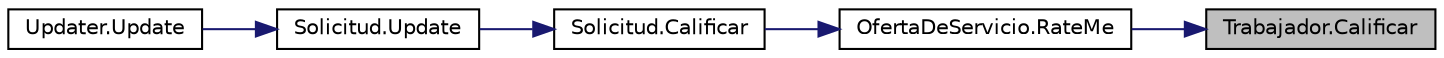 digraph "Trabajador.Calificar"
{
 // INTERACTIVE_SVG=YES
 // LATEX_PDF_SIZE
  edge [fontname="Helvetica",fontsize="10",labelfontname="Helvetica",labelfontsize="10"];
  node [fontname="Helvetica",fontsize="10",shape=record];
  rankdir="RL";
  Node1 [label="Trabajador.Calificar",height=0.2,width=0.4,color="black", fillcolor="grey75", style="filled", fontcolor="black",tooltip="Método para calificar un usuario"];
  Node1 -> Node2 [dir="back",color="midnightblue",fontsize="10",style="solid",fontname="Helvetica"];
  Node2 [label="OfertaDeServicio.RateMe",height=0.2,width=0.4,color="black", fillcolor="white", style="filled",URL="$classOfertaDeServicio.html#a402115d7767af8bbe973fd0238108710",tooltip="Método para calificar la oferta en cuestión"];
  Node2 -> Node3 [dir="back",color="midnightblue",fontsize="10",style="solid",fontname="Helvetica"];
  Node3 [label="Solicitud.Calificar",height=0.2,width=0.4,color="black", fillcolor="white", style="filled",URL="$classSolicitud.html#a99c9a8a76b4045fb5ddc4cc5376696b7",tooltip="Método para calificar una oferta"];
  Node3 -> Node4 [dir="back",color="midnightblue",fontsize="10",style="solid",fontname="Helvetica"];
  Node4 [label="Solicitud.Update",height=0.2,width=0.4,color="black", fillcolor="white", style="filled",URL="$classSolicitud.html#a1c7e7e17d1549d2b6618a14a6b4e2c5d",tooltip="Método para actualizar una calificación en caso que se haga dentro del plazo. Si excede la fecha lími..."];
  Node4 -> Node5 [dir="back",color="midnightblue",fontsize="10",style="solid",fontname="Helvetica"];
  Node5 [label="Updater.Update",height=0.2,width=0.4,color="black", fillcolor="white", style="filled",URL="$classUpdater.html#a61857607a7e54b46cb298f2fe37705a1",tooltip=" "];
}
